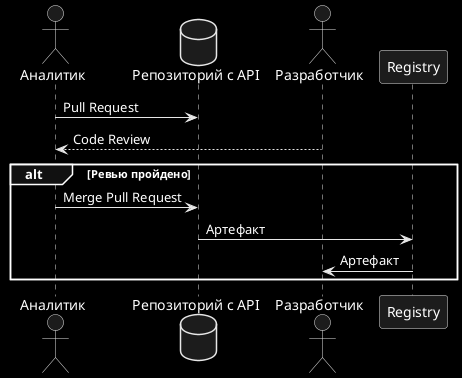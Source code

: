@startuml
skinparam monochrome reverse
actor Аналитик as analyst
database "Репозиторий с API" as repo
actor Разработчик as dev
participant Registry as nexus

analyst -> repo: Pull Request
dev --> analyst: Code Review
alt Ревью пройдено
analyst -> repo: Merge Pull Request
repo -> nexus: Артефакт
nexus -> dev: Артефакт
end
@enduml